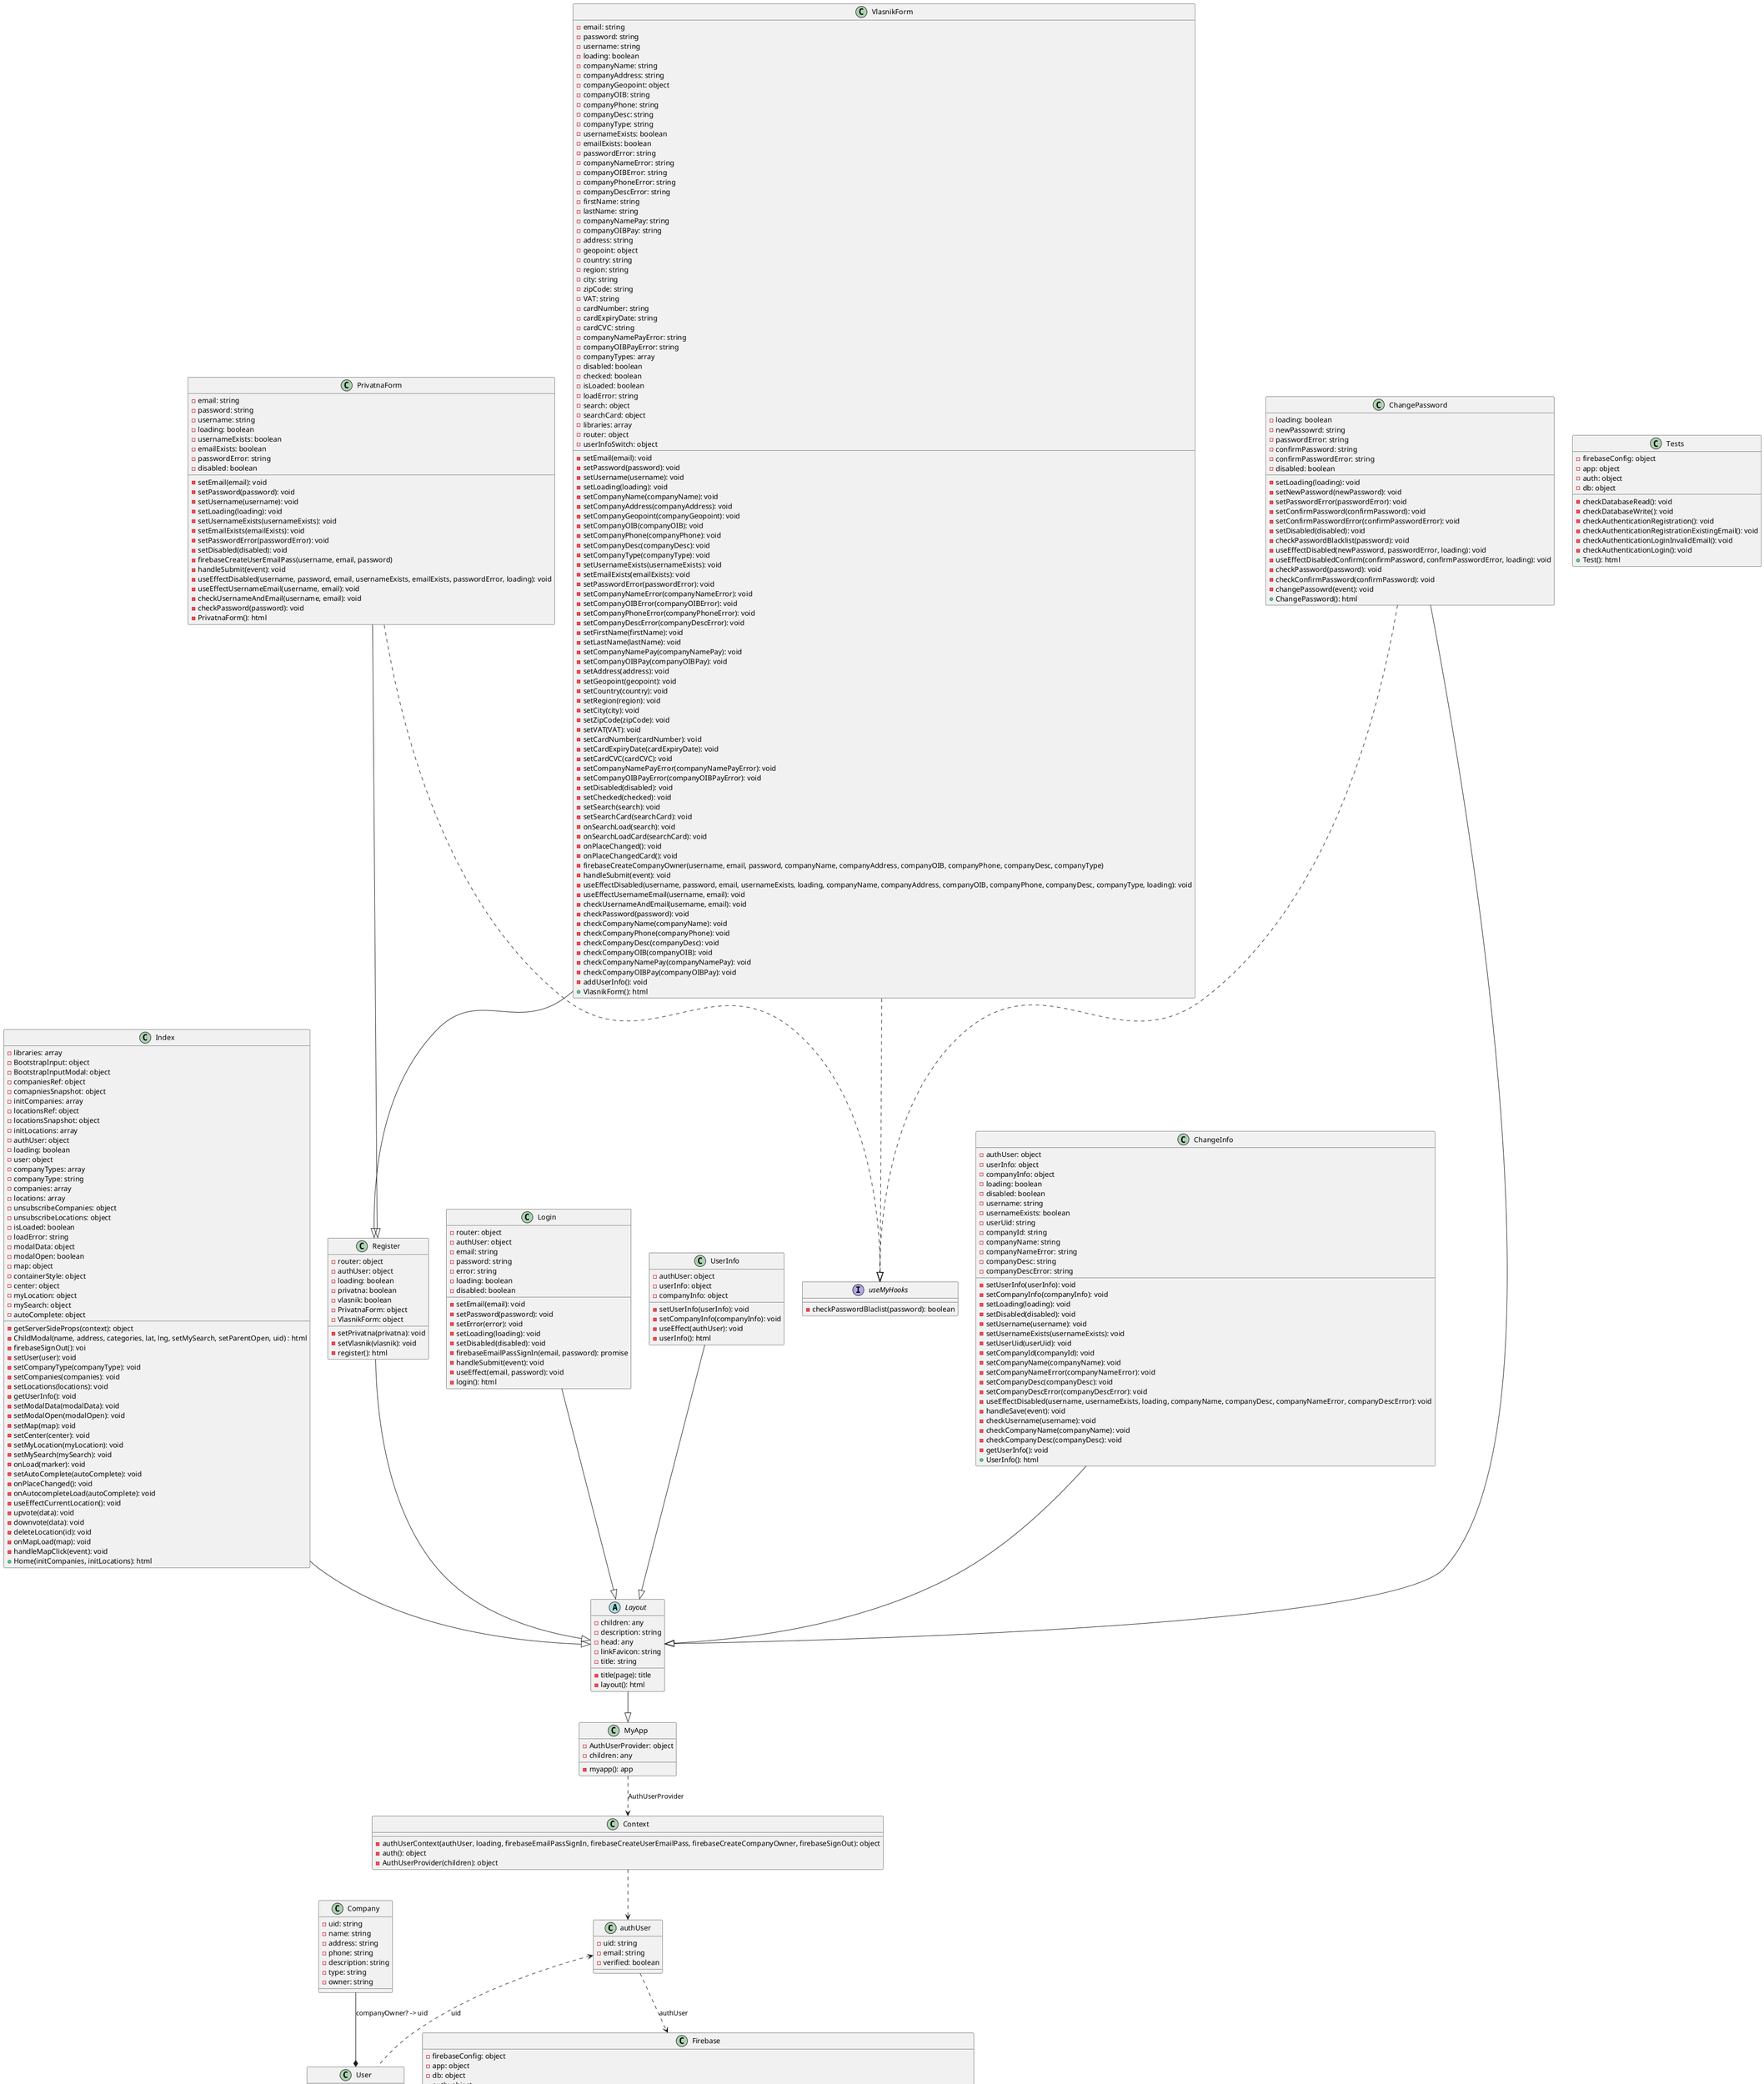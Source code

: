 @startuml modeli iz baze
authUser <.. User : uid
authUser ..> Firebase : authUser
Context ..> authUser
MyApp ..> Context : AuthUserProvider
Layout --|> MyApp
Index --|> Layout
Register --|> Layout
Login --|> Layout
UserInfo --|> Layout
ChangePassword --|> Layout
ChangeInfo --|> Layout
ChangePassword ..|> useMyHooks
VlasnikForm --|> Register
PrivatnaForm --|> Register
VlasnikForm ..|> useMyHooks
PrivatnaForm ..|> useMyHooks
Company --* User : companyOwner? -> uid

class authUser {
    -uid: string
    -email: string
    -verified: boolean
}

class User {
    -uid: string
    -email: string
    -username: string
    -companyOwner: boolean
}

class Company {
    -uid: string
    -name: string
    -address: string
    -phone: string
    -description: string
    -type: string
    -owner: string
}

class Firebase {
    -firebaseConfig: object
    -app: object
    -db: object
    -auth: object
    -formatAuthUser(authUser): object
    -authStateChanged(): void
    -firebaseEmailPassSignIn(email, password): promise
    -firebaseCreateUserEmailPass(username, email, password): void
    -firebaseCreateCompanyOwner(username, email, password, companyName, companyAddress, companyOIB, companyPhone, companyDesc, companyType): void
    -firebaseSignOut(): void
    -firebase(): object
}

class Context {
    -authUserContext(authUser, loading, firebaseEmailPassSignIn, firebaseCreateUserEmailPass, firebaseCreateCompanyOwner, firebaseSignOut): object
    -auth(): object
    -AuthUserProvider(children): object
}

interface useMyHooks {
    -checkPasswordBlaclist(password): boolean
}

class MyApp {
    -AuthUserProvider: object
    -children: any
    -myapp(): app
}

abstract class Layout {
    -children: any
    -description: string
    -head: any
    -linkFavicon: string
    -title: string
    -title(page): title
    -layout(): html
}

class Login {
    -router: object
    -authUser: object
    -email: string
    -setEmail(email): void
    -password: string
    -setPassword(password): void
    -error: string
    -setError(error): void
    -loading: boolean
    -setLoading(loading): void
    -disabled: boolean
    -setDisabled(disabled): void
    -firebaseEmailPassSignIn(email, password): promise
    -handleSubmit(event): void
    -useEffect(email, password): void
    -login(): html
}

class Register {
    -router: object
    -authUser: object
    -loading: boolean
    -privatna: boolean
    -setPrivatna(privatna): void
    -vlasnik: boolean
    -setVlasnik(vlasnik): void
    -PrivatnaForm: object
    -VlasnikForm: object
    -register(): html
}

class PrivatnaForm {
    -email: string
    -setEmail(email): void
    -password: string
    -setPassword(password): void
    -username: string
    -setUsername(username): void
    -loading: boolean
    -setLoading(loading): void
    -usernameExists: boolean
    -setUsernameExists(usernameExists): void
    -emailExists: boolean
    -setEmailExists(emailExists): void
    -passwordError: string
    -setPasswordError(passwordError): void
    -disabled: boolean
    -setDisabled(disabled): void
    -firebaseCreateUserEmailPass(username, email, password)
    -handleSubmit(event): void
    -useEffectDisabled(username, password, email, usernameExists, emailExists, passwordError, loading): void
    -useEffectUsernameEmail(username, email): void
    -checkUsernameAndEmail(username, email): void
    -checkPassword(password): void
    -PrivatnaForm(): html
}

class VlasnikForm {
    -email: string
    -setEmail(email): void
    -password: string
    -setPassword(password): void
    -username: string
    -setUsername(username): void
    -loading: boolean
    -setLoading(loading): void
    -companyName: string
    -setCompanyName(companyName): void
    -companyAddress: string
    -setCompanyAddress(companyAddress): void
    -companyGeopoint: object
    -setCompanyGeopoint(companyGeopoint): void
    -companyOIB: string
    -setCompanyOIB(companyOIB): void
    -companyPhone: string
    -setCompanyPhone(companyPhone): void
    -companyDesc: string
    -setCompanyDesc(companyDesc): void
    -companyType: string
    -setCompanyType(companyType): void
    -usernameExists: boolean
    -setUsernameExists(usernameExists): void
    -emailExists: boolean
    -setEmailExists(emailExists): void
    -passwordError: string
    -setPasswordError(passwordError): void
    -companyNameError: string
    -setCompanyNameError(companyNameError): void
    -companyOIBError: string
    -setCompanyOIBError(companyOIBError): void
    -companyPhoneError: string
    -setCompanyPhoneError(companyPhoneError): void
    -companyDescError: string
    -setCompanyDescError(companyDescError): void
    -firstName: string
    -setFirstName(firstName): void
    -lastName: string
    -setLastName(lastName): void
    -companyNamePay: string
    -setCompanyNamePay(companyNamePay): void
    -companyOIBPay: string
    -setCompanyOIBPay(companyOIBPay): void
    -address: string
    -setAddress(address): void
    -geopoint: object
    -setGeopoint(geopoint): void
    -country: string
    -setCountry(country): void
    -region: string
    -setRegion(region): void
    -city: string
    -setCity(city): void
    -zipCode: string
    -setZipCode(zipCode): void
    -VAT: string
    -setVAT(VAT): void
    -cardNumber: string
    -setCardNumber(cardNumber): void
    -cardExpiryDate: string
    -setCardExpiryDate(cardExpiryDate): void
    -cardCVC: string
    -setCardCVC(cardCVC): void
    -companyNamePayError: string
    -setCompanyNamePayError(companyNamePayError): void
    -companyOIBPayError: string
    -setCompanyOIBPayError(companyOIBPayError): void
    -companyTypes: array
    -disabled: boolean
    -setDisabled(disabled): void
    -checked: boolean
    -setChecked(checked): void
    -isLoaded: boolean
    -loadError: string
    -search: object
    -setSearch(search): void
    -searchCard: object
    -setSearchCard(searchCard): void
    -onSearchLoad(search): void
    -onSearchLoadCard(searchCard): void
    -onPlaceChanged(): void
    -onPlaceChangedCard(): void
    -libraries: array
    -router: object
    -firebaseCreateCompanyOwner(username, email, password, companyName, companyAddress, companyOIB, companyPhone, companyDesc, companyType)
    -handleSubmit(event): void
    -useEffectDisabled(username, password, email, usernameExists, loading, companyName, companyAddress, companyOIB, companyPhone, companyDesc, companyType, loading): void
    -useEffectUsernameEmail(username, email): void
    -checkUsernameAndEmail(username, email): void
    -checkPassword(password): void
    -checkCompanyName(companyName): void
    -checkCompanyPhone(companyPhone): void
    -checkCompanyDesc(companyDesc): void
    -checkCompanyOIB(companyOIB): void
    -checkCompanyNamePay(companyNamePay): void
    -checkCompanyOIBPay(companyOIBPay): void
    -addUserInfo(): void
    -userInfoSwitch: object
    +VlasnikForm(): html
}

class UserInfo {
    -authUser: object
    -userInfo: object
    -setUserInfo(userInfo): void
    -companyInfo: object
    -setCompanyInfo(companyInfo): void
    -useEffect(authUser): void
    -userInfo(): html
}

class Index {
    -libraries: array
    -BootstrapInput: object
    -BootstrapInputModal: object
    -getServerSideProps(context): object
    -companiesRef: object
    -comapniesSnapshot: object
    -initCompanies: array
    -locationsRef: object
    -locationsSnapshot: object
    -initLocations: array
    -ChildModal(name, address, categories, lat, lng, setMySearch, setParentOpen, uid) : html
    -authUser: object
    -loading: boolean
    -firebaseSignOut(): voi
    -user: object
    -setUser(user): void
    -companyTypes: array
    -companyType: string
    -setCompanyType(companyType): void
    -companies: array
    -setCompanies(companies): void
    -locations: array
    -setLocations(locations): void
    -getUserInfo(): void
    -unsubscribeCompanies: object
    -unsubscribeLocations: object
    -isLoaded: boolean
    -loadError: string
    -modalData: object
    -setModalData(modalData): void
    -modalOpen: boolean
    -setModalOpen(modalOpen): void
    -map: object
    -setMap(map): void
    -containerStyle: object
    -center: object
    -setCenter(center): void
    -myLocation: object
    -setMyLocation(myLocation): void
    -mySearch: object
    -setMySearch(mySearch): void
    -onLoad(marker): void
    -autoComplete: object
    -setAutoComplete(autoComplete): void
    -onPlaceChanged(): void
    -onAutocompleteLoad(autoComplete): void
    -useEffectCurrentLocation(): void
    -upvote(data): void
    -downvote(data): void
    -deleteLocation(id): void
    -onMapLoad(map): void
    -handleMapClick(event): void
    +Home(initCompanies, initLocations): html 
}

class ChangePassword {
    -loading: boolean
    -setLoading(loading): void
    -newPassowrd: string
    -setNewPassword(newPassword): void
    -passwordError: string
    -setPasswordError(passwordError): void
    -confirmPassword: string
    -setConfirmPassword(confirmPassword): void
    -confirmPasswordError: string
    -setConfirmPasswordError(confirmPasswordError): void
    -disabled: boolean
    -setDisabled(disabled): void
    -checkPasswordBlacklist(password): void
    -useEffectDisabled(newPassword, passwordError, loading): void
    -useEffectDisabledConfirm(confirmPassword, confirmPasswordError, loading): void
    -checkPassword(password): void
    -checkConfirmPassword(confirmPassword): void
    -changePassowrd(event): void
    +ChangePassword(): html
}

class ChangeInfo {
    -authUser: object
    -userInfo: object
    -setUserInfo(userInfo): void
    -companyInfo: object
    -setCompanyInfo(companyInfo): void
    -loading: boolean
    -setLoading(loading): void
    -disabled: boolean
    -setDisabled(disabled): void
    -username: string
    -setUsername(username): void
    -usernameExists: boolean
    -setUsernameExists(usernameExists): void
    -userUid: string
    -setUserUid(userUid): void
    -companyId: string
    -setCompanyId(companyId): void
    -companyName: string
    -setCompanyName(companyName): void
    -companyNameError: string
    -setCompanyNameError(companyNameError): void
    -companyDesc: string
    -setCompanyDesc(companyDesc): void
    -companyDescError: string
    -setCompanyDescError(companyDescError): void
    -useEffectDisabled(username, usernameExists, loading, companyName, companyDesc, companyNameError, companyDescError): void
    -handleSave(event): void
    -checkUsername(username): void
    -checkCompanyName(companyName): void
    -checkCompanyDesc(companyDesc): void
    -getUserInfo(): void
    +UserInfo(): html
}

class Tests {
    -firebaseConfig: object
    -app: object
    -auth: object
    -db: object
    -checkDatabaseRead(): void
    -checkDatabaseWrite(): void
    -checkAuthenticationRegistration(): void
    -checkAuthenticationRegistrationExistingEmail(): void
    -checkAuthenticationLoginInvalidEmail(): void
    -checkAuthenticationLogin(): void
    +Test(): html
}